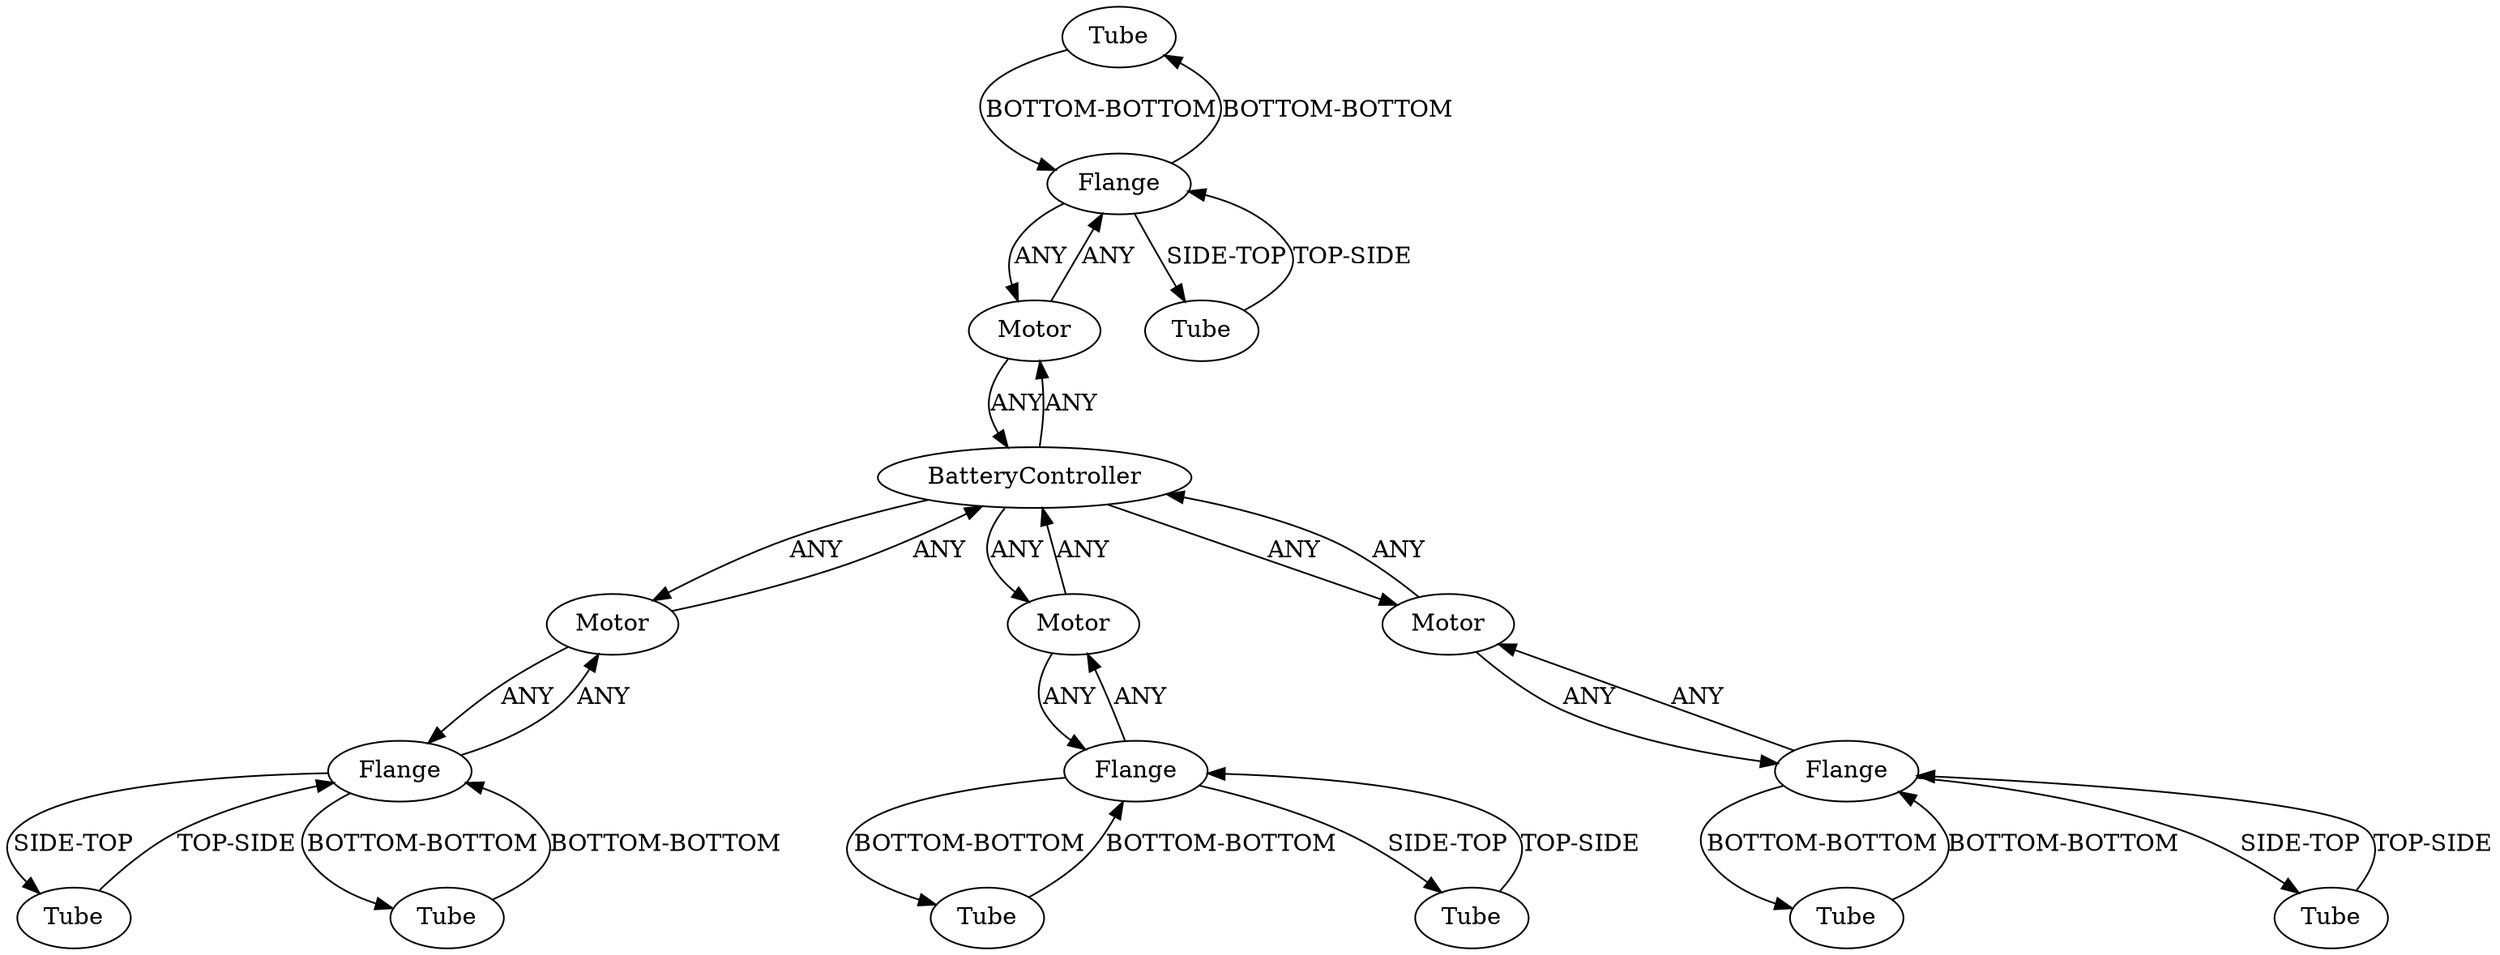 /* Created by igraph 0.10.2 */
digraph {
  0 [
    instance=Tube_instance_1
    label=Tube
  ];
  1 [
    instance=Motor_instance_1
    label=Motor
  ];
  2 [
    instance=Tube_instance_2
    label=Tube
  ];
  3 [
    instance=Tube_instance_3
    label=Tube
  ];
  4 [
    instance=Tube_instance_4
    label=Tube
  ];
  5 [
    instance=Motor_instance_2
    label=Motor
  ];
  6 [
    instance=Flange_instance_1
    label=Flange
  ];
  7 [
    instance=Tube_instance_5
    label=Tube
  ];
  8 [
    instance=Tube_instance_6
    label=Tube
  ];
  9 [
    instance=BatteryController_instance_1
    label=BatteryController
  ];
  10 [
    instance=Motor_instance_3
    label=Motor
  ];
  11 [
    instance=Flange_instance_2
    label=Flange
  ];
  12 [
    instance=Flange_instance_3
    label=Flange
  ];
  13 [
    instance=Motor_instance_4
    label=Motor
  ];
  14 [
    instance=Flange_instance_4
    label=Flange
  ];
  15 [
    instance=Tube_instance_7
    label=Tube
  ];
  16 [
    instance=Tube_instance_8
    label=Tube
  ];

  0 -> 11 [
    label="BOTTOM-BOTTOM"
  ];
  1 -> 9 [
    label=ANY
  ];
  1 -> 14 [
    label=ANY
  ];
  2 -> 14 [
    label="TOP-SIDE"
  ];
  3 -> 12 [
    label="BOTTOM-BOTTOM"
  ];
  4 -> 14 [
    label="BOTTOM-BOTTOM"
  ];
  5 -> 9 [
    label=ANY
  ];
  5 -> 11 [
    label=ANY
  ];
  6 -> 7 [
    label="BOTTOM-BOTTOM"
  ];
  6 -> 8 [
    label="SIDE-TOP"
  ];
  6 -> 10 [
    label=ANY
  ];
  7 -> 6 [
    label="BOTTOM-BOTTOM"
  ];
  8 -> 6 [
    label="TOP-SIDE"
  ];
  9 -> 1 [
    label=ANY
  ];
  9 -> 13 [
    label=ANY
  ];
  9 -> 10 [
    label=ANY
  ];
  9 -> 5 [
    label=ANY
  ];
  10 -> 6 [
    label=ANY
  ];
  10 -> 9 [
    label=ANY
  ];
  11 -> 15 [
    label="SIDE-TOP"
  ];
  11 -> 0 [
    label="BOTTOM-BOTTOM"
  ];
  11 -> 5 [
    label=ANY
  ];
  12 -> 3 [
    label="BOTTOM-BOTTOM"
  ];
  12 -> 16 [
    label="SIDE-TOP"
  ];
  12 -> 13 [
    label=ANY
  ];
  13 -> 12 [
    label=ANY
  ];
  13 -> 9 [
    label=ANY
  ];
  14 -> 1 [
    label=ANY
  ];
  14 -> 2 [
    label="SIDE-TOP"
  ];
  14 -> 4 [
    label="BOTTOM-BOTTOM"
  ];
  15 -> 11 [
    label="TOP-SIDE"
  ];
  16 -> 12 [
    label="TOP-SIDE"
  ];
}
